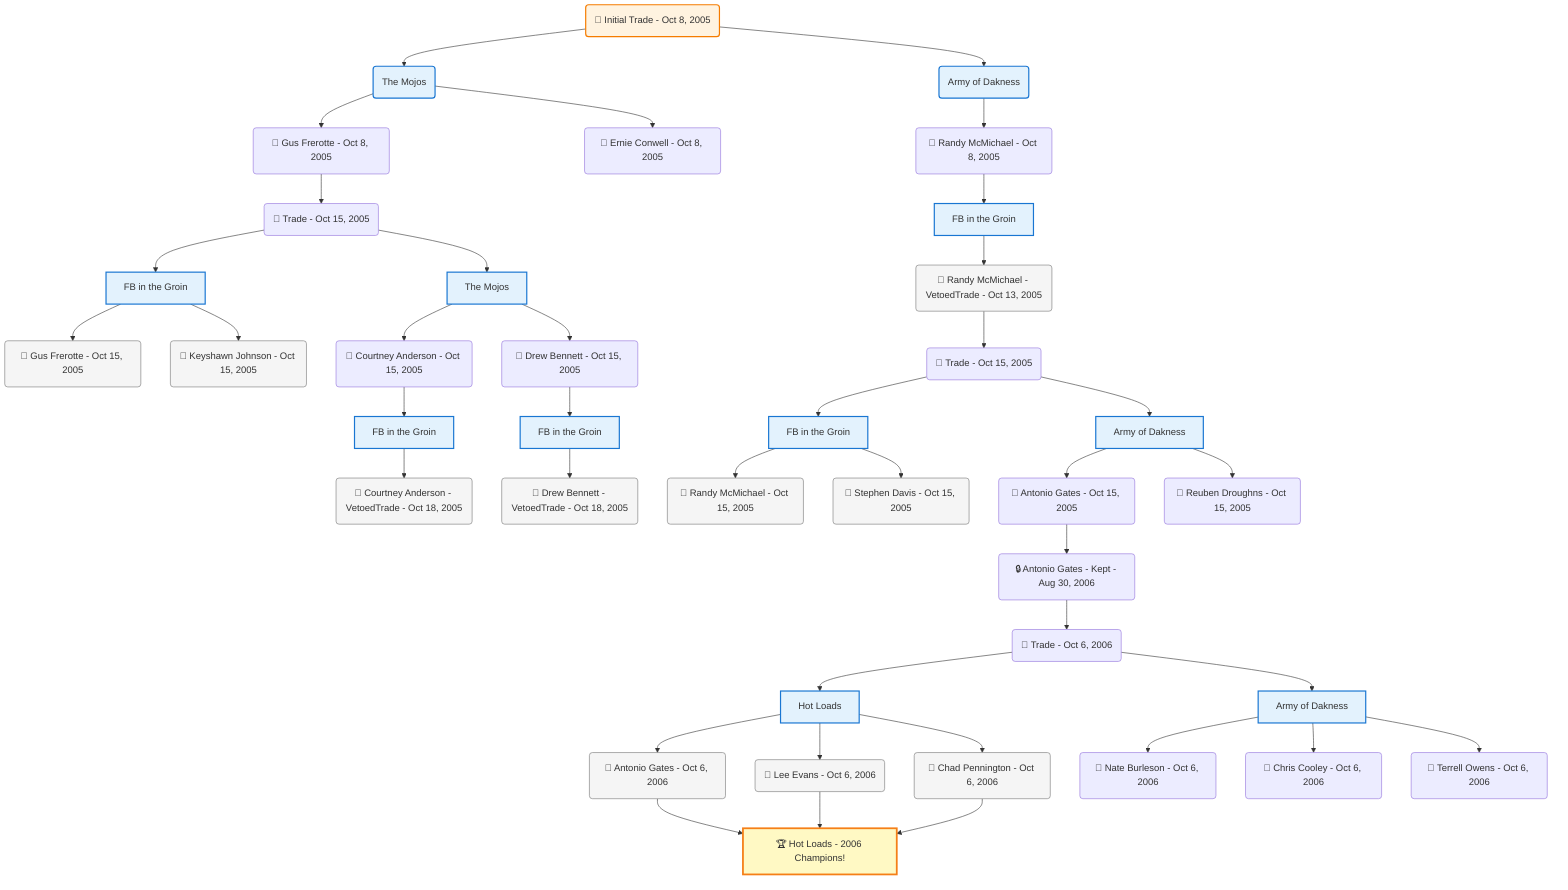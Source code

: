 flowchart TD

    TRADE_MAIN("🔄 Initial Trade - Oct 8, 2005")
    TEAM_1("The Mojos")
    TEAM_2("Army of Dakness")
    NODE_443c9829-be32-4412-9d50-31f4ef7aa89e("🔄 Gus Frerotte - Oct 8, 2005")
    TRADE_1cddd045-add5-4e5e-a522-cc8fca1c1bab_3("🔄 Trade - Oct 15, 2005")
    TEAM_f483ecf1-cd17-4991-854b-e52dfc957b45_4["FB in the Groin"]
    NODE_bf32fabe-6079-48fe-8eb7-cc97307b4144("🔄 Gus Frerotte - Oct 15, 2005")
    NODE_afc7b834-187d-402d-891e-b7eb3c7ade38("🔄 Keyshawn Johnson - Oct 15, 2005")
    TEAM_bbe2d0ad-54cf-4c22-be82-b2a5f262a157_5["The Mojos"]
    NODE_51b1b6bc-c5cd-4853-96b0-5ae3a06ed54f("🔄 Courtney Anderson - Oct 15, 2005")
    TEAM_f483ecf1-cd17-4991-854b-e52dfc957b45_6["FB in the Groin"]
    NODE_888f38e8-35cf-4a93-b103-bc191c9fd264("🔹 Courtney Anderson - VetoedTrade - Oct 18, 2005")
    NODE_ac93e061-5d3c-4dcf-a0bb-d15148978993("🔄 Drew Bennett - Oct 15, 2005")
    TEAM_f483ecf1-cd17-4991-854b-e52dfc957b45_7["FB in the Groin"]
    NODE_50a7df38-c6d2-4bf8-83c8-40c00d1fd7f3("🔹 Drew Bennett - VetoedTrade - Oct 18, 2005")
    NODE_163c4c06-55be-4d8c-8abd-9d15f67b8dff("🔄 Ernie Conwell - Oct 8, 2005")
    NODE_438103f0-2121-4574-9c95-acb97f954a18("🔄 Randy McMichael - Oct 8, 2005")
    TEAM_f483ecf1-cd17-4991-854b-e52dfc957b45_8["FB in the Groin"]
    NODE_4e0a3558-84cc-496f-9389-85de2f480821("🔹 Randy McMichael - VetoedTrade - Oct 13, 2005")
    TRADE_37a6bae9-3525-49df-aa74-18466840453a_9("🔄 Trade - Oct 15, 2005")
    TEAM_f483ecf1-cd17-4991-854b-e52dfc957b45_10["FB in the Groin"]
    NODE_7a47323e-28e6-489f-8557-e3e176e09be2("🔄 Randy McMichael - Oct 15, 2005")
    NODE_c64296d1-f4d1-4014-b346-f62d0c4786b1("🔄 Stephen Davis - Oct 15, 2005")
    TEAM_40f7599b-e68f-4bf4-9553-bf7e10924635_11["Army of Dakness"]
    NODE_dbc662f2-046f-48c4-b938-1a2ccb5fdbd6("🔄 Antonio Gates - Oct 15, 2005")
    NODE_210912e8-5c14-4e95-8332-a70dee8b1b2c("🔒 Antonio Gates - Kept - Aug 30, 2006")
    TRADE_2a0e5e22-9372-4684-add4-ca9b14b29698_12("🔄 Trade - Oct 6, 2006")
    TEAM_8e9f18ff-62c3-40e8-bb10-32f74cf4ee33_13["Hot Loads"]
    NODE_7064159a-9d89-4db3-86be-ac33c463fb23("🔄 Antonio Gates - Oct 6, 2006")
    CHAMP_8e9f18ff-62c3-40e8-bb10-32f74cf4ee33_2006["🏆 Hot Loads - 2006 Champions!"]
    NODE_6c7783e6-4c3b-43a3-a365-553e4ae897b0("🔄 Lee Evans - Oct 6, 2006")
    NODE_a050a184-3709-4905-aa75-94dbe5e8be44("🔄 Chad Pennington - Oct 6, 2006")
    TEAM_40f7599b-e68f-4bf4-9553-bf7e10924635_14["Army of Dakness"]
    NODE_a42cb939-12fe-41c6-a87f-39914a5982fb("🔄 Nate Burleson - Oct 6, 2006")
    NODE_b053cb77-7eee-4707-97dd-407b50a0828f("🔄 Chris Cooley - Oct 6, 2006")
    NODE_b2159c8e-a5b5-4093-871c-ed731fcbd902("🔄 Terrell Owens - Oct 6, 2006")
    NODE_2a1eae5d-9ba4-4e4a-9c37-e48fe696ce77("🔄 Reuben Droughns - Oct 15, 2005")

    TRADE_MAIN --> TEAM_1
    TRADE_MAIN --> TEAM_2
    TEAM_1 --> NODE_443c9829-be32-4412-9d50-31f4ef7aa89e
    NODE_443c9829-be32-4412-9d50-31f4ef7aa89e --> TRADE_1cddd045-add5-4e5e-a522-cc8fca1c1bab_3
    TRADE_1cddd045-add5-4e5e-a522-cc8fca1c1bab_3 --> TEAM_f483ecf1-cd17-4991-854b-e52dfc957b45_4
    TEAM_f483ecf1-cd17-4991-854b-e52dfc957b45_4 --> NODE_bf32fabe-6079-48fe-8eb7-cc97307b4144
    TEAM_f483ecf1-cd17-4991-854b-e52dfc957b45_4 --> NODE_afc7b834-187d-402d-891e-b7eb3c7ade38
    TRADE_1cddd045-add5-4e5e-a522-cc8fca1c1bab_3 --> TEAM_bbe2d0ad-54cf-4c22-be82-b2a5f262a157_5
    TEAM_bbe2d0ad-54cf-4c22-be82-b2a5f262a157_5 --> NODE_51b1b6bc-c5cd-4853-96b0-5ae3a06ed54f
    NODE_51b1b6bc-c5cd-4853-96b0-5ae3a06ed54f --> TEAM_f483ecf1-cd17-4991-854b-e52dfc957b45_6
    TEAM_f483ecf1-cd17-4991-854b-e52dfc957b45_6 --> NODE_888f38e8-35cf-4a93-b103-bc191c9fd264
    TEAM_bbe2d0ad-54cf-4c22-be82-b2a5f262a157_5 --> NODE_ac93e061-5d3c-4dcf-a0bb-d15148978993
    NODE_ac93e061-5d3c-4dcf-a0bb-d15148978993 --> TEAM_f483ecf1-cd17-4991-854b-e52dfc957b45_7
    TEAM_f483ecf1-cd17-4991-854b-e52dfc957b45_7 --> NODE_50a7df38-c6d2-4bf8-83c8-40c00d1fd7f3
    TEAM_1 --> NODE_163c4c06-55be-4d8c-8abd-9d15f67b8dff
    TEAM_2 --> NODE_438103f0-2121-4574-9c95-acb97f954a18
    NODE_438103f0-2121-4574-9c95-acb97f954a18 --> TEAM_f483ecf1-cd17-4991-854b-e52dfc957b45_8
    TEAM_f483ecf1-cd17-4991-854b-e52dfc957b45_8 --> NODE_4e0a3558-84cc-496f-9389-85de2f480821
    NODE_4e0a3558-84cc-496f-9389-85de2f480821 --> TRADE_37a6bae9-3525-49df-aa74-18466840453a_9
    TRADE_37a6bae9-3525-49df-aa74-18466840453a_9 --> TEAM_f483ecf1-cd17-4991-854b-e52dfc957b45_10
    TEAM_f483ecf1-cd17-4991-854b-e52dfc957b45_10 --> NODE_7a47323e-28e6-489f-8557-e3e176e09be2
    TEAM_f483ecf1-cd17-4991-854b-e52dfc957b45_10 --> NODE_c64296d1-f4d1-4014-b346-f62d0c4786b1
    TRADE_37a6bae9-3525-49df-aa74-18466840453a_9 --> TEAM_40f7599b-e68f-4bf4-9553-bf7e10924635_11
    TEAM_40f7599b-e68f-4bf4-9553-bf7e10924635_11 --> NODE_dbc662f2-046f-48c4-b938-1a2ccb5fdbd6
    NODE_dbc662f2-046f-48c4-b938-1a2ccb5fdbd6 --> NODE_210912e8-5c14-4e95-8332-a70dee8b1b2c
    NODE_210912e8-5c14-4e95-8332-a70dee8b1b2c --> TRADE_2a0e5e22-9372-4684-add4-ca9b14b29698_12
    TRADE_2a0e5e22-9372-4684-add4-ca9b14b29698_12 --> TEAM_8e9f18ff-62c3-40e8-bb10-32f74cf4ee33_13
    TEAM_8e9f18ff-62c3-40e8-bb10-32f74cf4ee33_13 --> NODE_7064159a-9d89-4db3-86be-ac33c463fb23
    NODE_7064159a-9d89-4db3-86be-ac33c463fb23 --> CHAMP_8e9f18ff-62c3-40e8-bb10-32f74cf4ee33_2006
    TEAM_8e9f18ff-62c3-40e8-bb10-32f74cf4ee33_13 --> NODE_6c7783e6-4c3b-43a3-a365-553e4ae897b0
    NODE_6c7783e6-4c3b-43a3-a365-553e4ae897b0 --> CHAMP_8e9f18ff-62c3-40e8-bb10-32f74cf4ee33_2006
    TEAM_8e9f18ff-62c3-40e8-bb10-32f74cf4ee33_13 --> NODE_a050a184-3709-4905-aa75-94dbe5e8be44
    NODE_a050a184-3709-4905-aa75-94dbe5e8be44 --> CHAMP_8e9f18ff-62c3-40e8-bb10-32f74cf4ee33_2006
    TRADE_2a0e5e22-9372-4684-add4-ca9b14b29698_12 --> TEAM_40f7599b-e68f-4bf4-9553-bf7e10924635_14
    TEAM_40f7599b-e68f-4bf4-9553-bf7e10924635_14 --> NODE_a42cb939-12fe-41c6-a87f-39914a5982fb
    TEAM_40f7599b-e68f-4bf4-9553-bf7e10924635_14 --> NODE_b053cb77-7eee-4707-97dd-407b50a0828f
    TEAM_40f7599b-e68f-4bf4-9553-bf7e10924635_14 --> NODE_b2159c8e-a5b5-4093-871c-ed731fcbd902
    TEAM_40f7599b-e68f-4bf4-9553-bf7e10924635_11 --> NODE_2a1eae5d-9ba4-4e4a-9c37-e48fe696ce77

    %% Node styling
    classDef teamNode fill:#e3f2fd,stroke:#1976d2,stroke-width:2px
    classDef tradeNode fill:#fff3e0,stroke:#f57c00,stroke-width:2px
    classDef playerNode fill:#f3e5f5,stroke:#7b1fa2,stroke-width:1px
    classDef nonRootPlayerNode fill:#f5f5f5,stroke:#757575,stroke-width:1px
    classDef endNode fill:#ffebee,stroke:#c62828,stroke-width:2px
    classDef waiverNode fill:#e8f5e8,stroke:#388e3c,stroke-width:2px
    classDef championshipNode fill:#fff9c4,stroke:#f57f17,stroke-width:3px

    class TEAM_1,TEAM_2,TEAM_f483ecf1-cd17-4991-854b-e52dfc957b45_4,TEAM_bbe2d0ad-54cf-4c22-be82-b2a5f262a157_5,TEAM_f483ecf1-cd17-4991-854b-e52dfc957b45_6,TEAM_f483ecf1-cd17-4991-854b-e52dfc957b45_7,TEAM_f483ecf1-cd17-4991-854b-e52dfc957b45_8,TEAM_f483ecf1-cd17-4991-854b-e52dfc957b45_10,TEAM_40f7599b-e68f-4bf4-9553-bf7e10924635_11,TEAM_8e9f18ff-62c3-40e8-bb10-32f74cf4ee33_13,TEAM_40f7599b-e68f-4bf4-9553-bf7e10924635_14 teamNode
    class CHAMP_8e9f18ff-62c3-40e8-bb10-32f74cf4ee33_2006 championshipNode
    class NODE_bf32fabe-6079-48fe-8eb7-cc97307b4144,NODE_afc7b834-187d-402d-891e-b7eb3c7ade38,NODE_888f38e8-35cf-4a93-b103-bc191c9fd264,NODE_50a7df38-c6d2-4bf8-83c8-40c00d1fd7f3,NODE_4e0a3558-84cc-496f-9389-85de2f480821,NODE_7a47323e-28e6-489f-8557-e3e176e09be2,NODE_c64296d1-f4d1-4014-b346-f62d0c4786b1,NODE_7064159a-9d89-4db3-86be-ac33c463fb23,NODE_6c7783e6-4c3b-43a3-a365-553e4ae897b0,NODE_a050a184-3709-4905-aa75-94dbe5e8be44 nonRootPlayerNode
    class TRADE_MAIN tradeNode